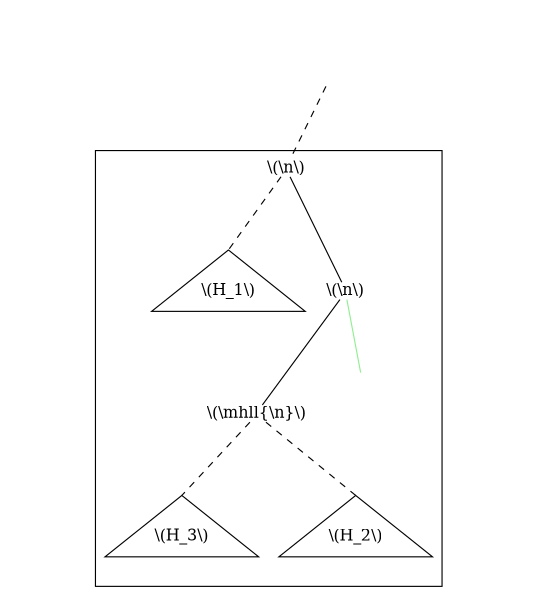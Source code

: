 graph {
	size="4,4"
    graph [splines=false]
    node [height=1 width=1]

	r [label="" shape=none]
	rl [label="" shape=none]

	r2 [label="" shape=none]
	r2r [label="" shape=none]

    r -- rl [style=invis]
    r -- 0 [style=invis]

    r2-- r2r [style=invis]
    r2-- 0 [style=dashed]

	subgraph cluster_1 {
        g2 [label="\\(H_1\\)" shape=triangle]

        0 [label="\\(\\n\\)" shape=plain]
        1 [label="\\(\\n\\)" shape=plain]
        2 [label="\\(\\mhll{\\n}\\)" shape=plain]

        g0 [label="\\(H_3\\)" shape=triangle]
        g1 [label="\\(H_2\\)" shape=triangle]

        r0 [label="" shape=none]

        0 -- g2:n [style=dashed]
        0 -- 1
        1 -- 2
        1 -- r0 [color=lightgreen]

        2 -- g0:n [style=dashed]
        2 -- g1:n [style=dashed]
	}
}
